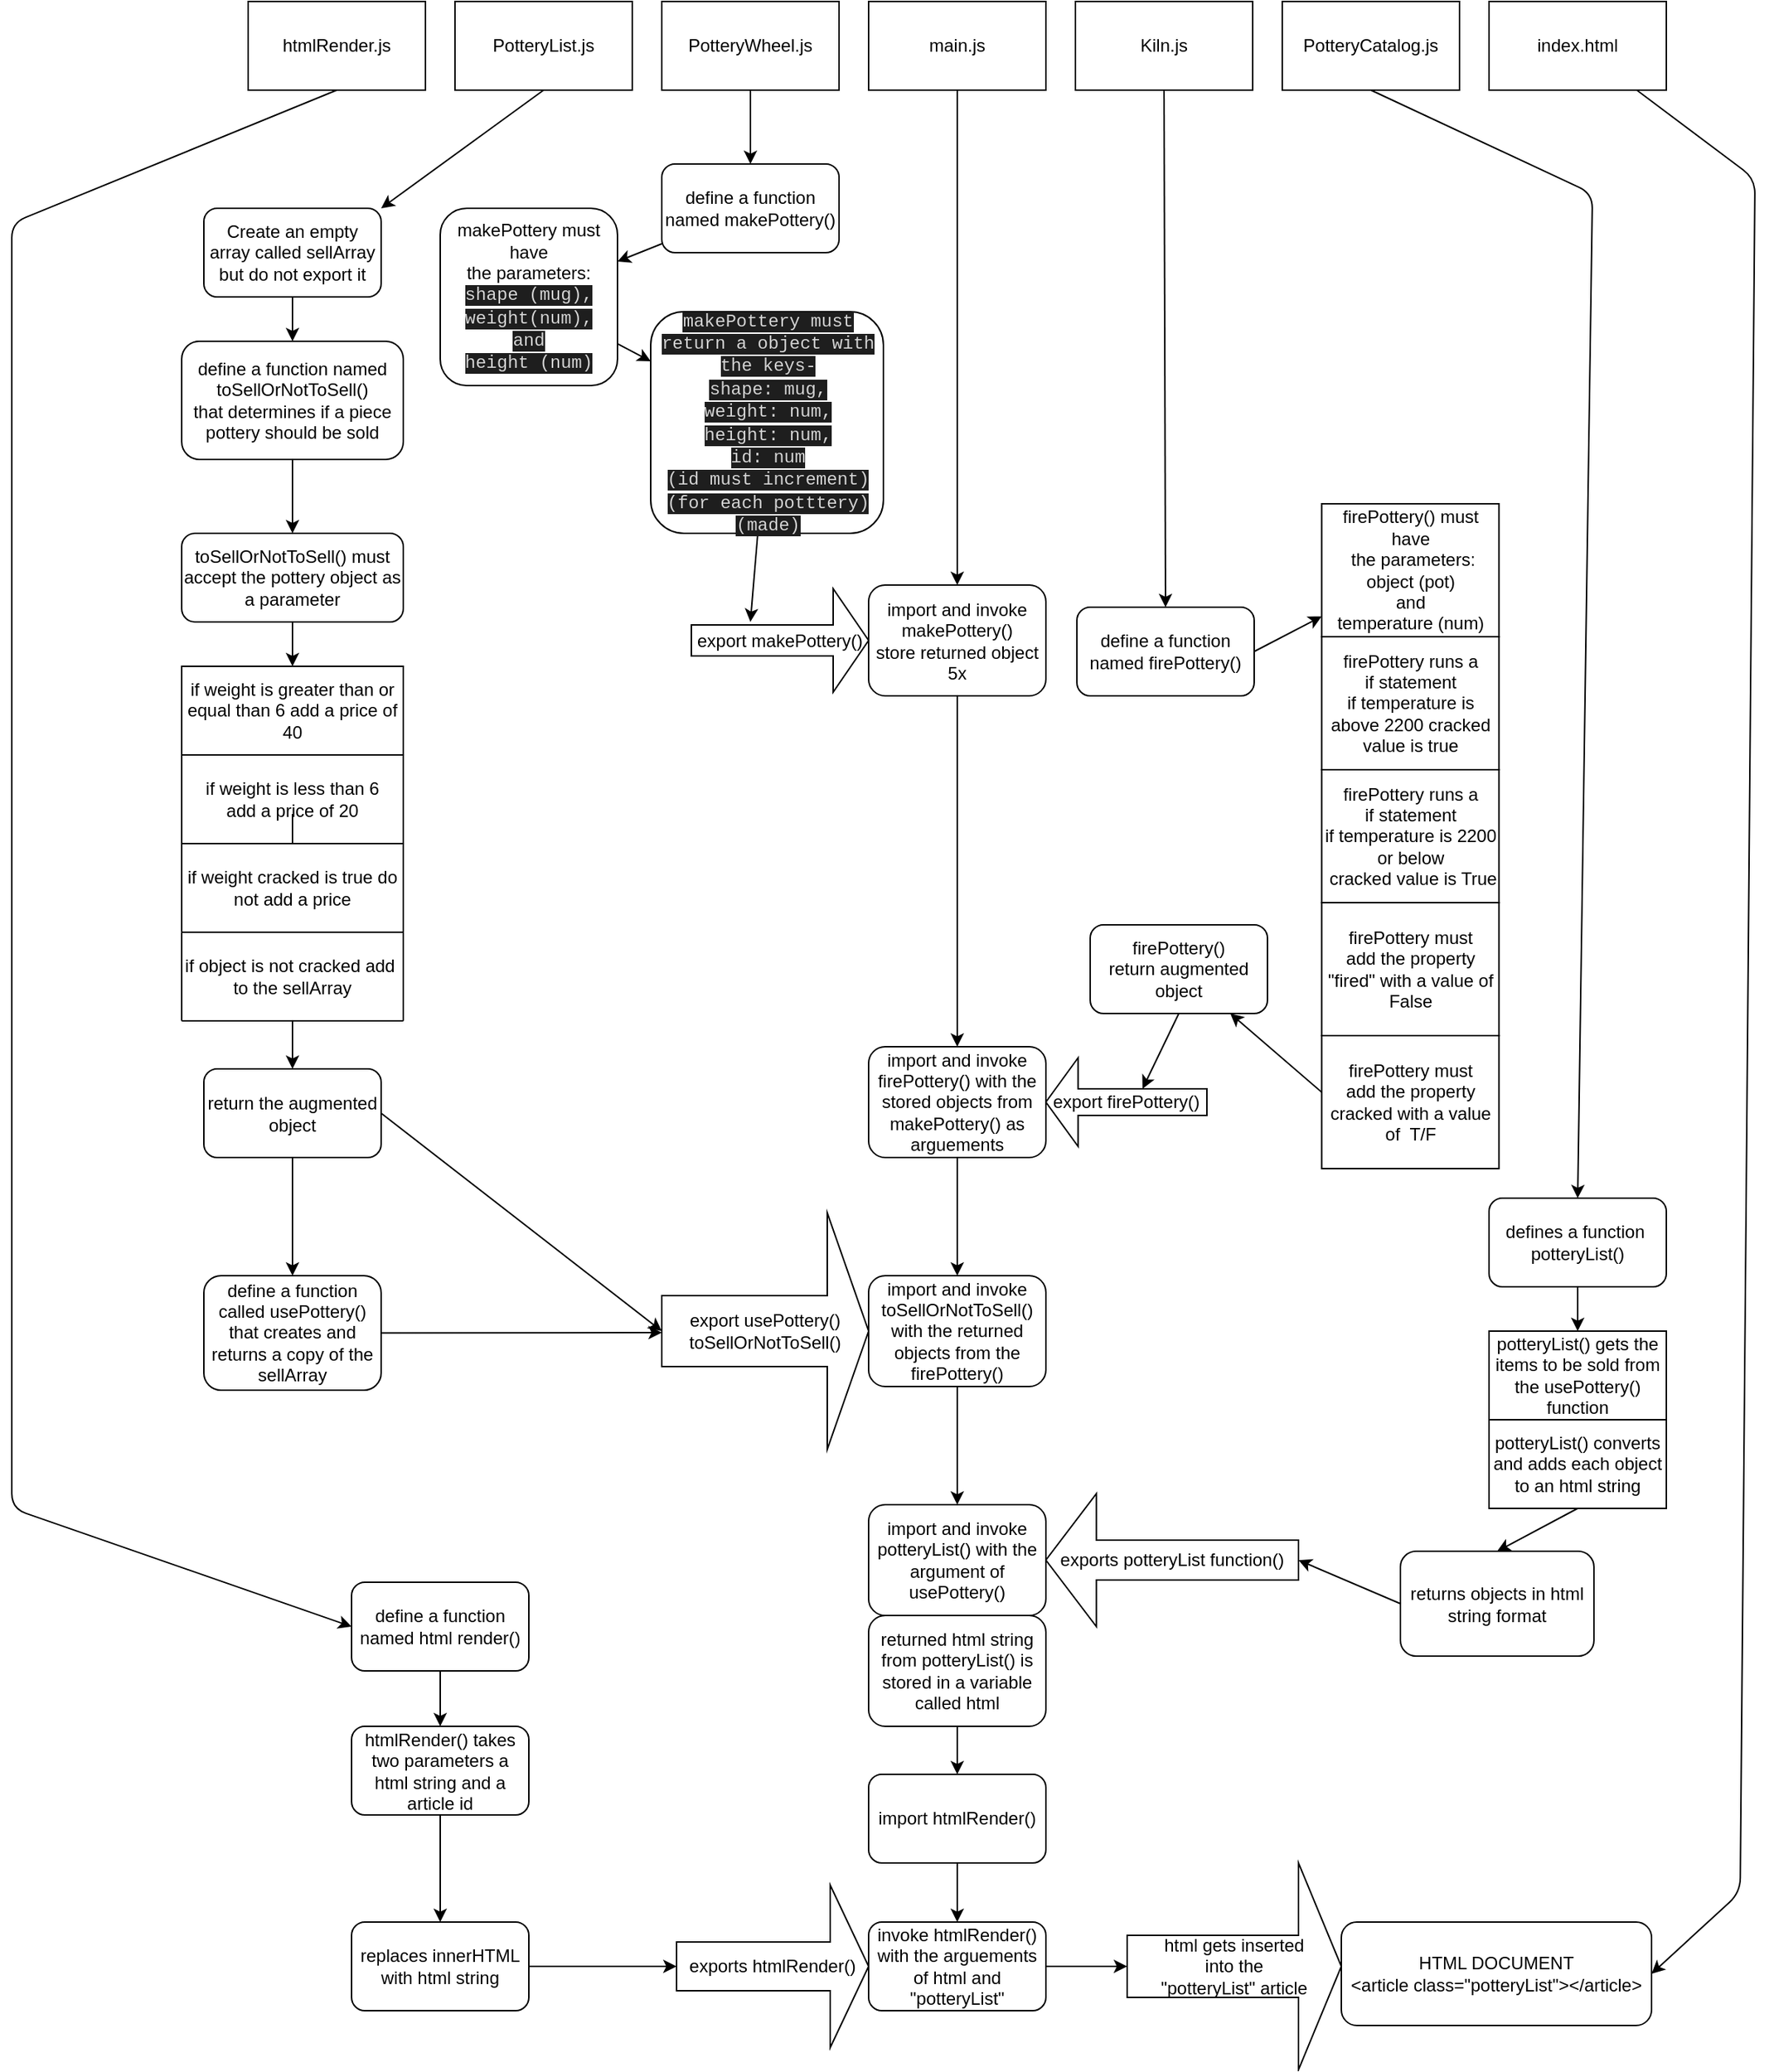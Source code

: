 <mxfile>
    <diagram id="azOb8QJdMUwyZjxxgZLK" name="Page-1">
        <mxGraphModel dx="1656" dy="307" grid="1" gridSize="10" guides="1" tooltips="1" connect="1" arrows="1" fold="1" page="1" pageScale="1" pageWidth="850" pageHeight="1100" math="0" shadow="0">
            <root>
                <mxCell id="0"/>
                <mxCell id="1" parent="0"/>
                <mxCell id="34" style="edgeStyle=none;html=1;exitX=0.5;exitY=1;exitDx=0;exitDy=0;entryX=0.5;entryY=0;entryDx=0;entryDy=0;fontSize=12;" parent="1" source="19" target="31" edge="1">
                    <mxGeometry relative="1" as="geometry"/>
                </mxCell>
                <mxCell id="19" value="PotteryWheel.js" style="rounded=0;whiteSpace=wrap;html=1;fontSize=12;" parent="1" vertex="1">
                    <mxGeometry x="10" y="10" width="120" height="60" as="geometry"/>
                </mxCell>
                <mxCell id="77" style="edgeStyle=none;html=1;exitX=0.5;exitY=1;exitDx=0;exitDy=0;fontSize=12;entryX=1;entryY=0;entryDx=0;entryDy=0;" parent="1" source="20" target="76" edge="1">
                    <mxGeometry relative="1" as="geometry">
                        <mxPoint x="-210" y="290" as="targetPoint"/>
                    </mxGeometry>
                </mxCell>
                <mxCell id="20" value="PotteryList.js" style="rounded=0;whiteSpace=wrap;html=1;fontSize=12;" parent="1" vertex="1">
                    <mxGeometry x="-130" y="10" width="120" height="60" as="geometry"/>
                </mxCell>
                <mxCell id="55" style="edgeStyle=none;html=1;exitX=0.5;exitY=1;exitDx=0;exitDy=0;entryX=0.5;entryY=0;entryDx=0;entryDy=0;fontSize=12;" parent="1" source="21" target="54" edge="1">
                    <mxGeometry relative="1" as="geometry"/>
                </mxCell>
                <mxCell id="21" value="Kiln.js" style="rounded=0;whiteSpace=wrap;html=1;fontSize=12;" parent="1" vertex="1">
                    <mxGeometry x="290" y="10" width="120" height="60" as="geometry"/>
                </mxCell>
                <mxCell id="105" style="edgeStyle=none;html=1;exitX=0.5;exitY=1;exitDx=0;exitDy=0;entryX=0.5;entryY=0;entryDx=0;entryDy=0;" parent="1" source="22" target="104" edge="1">
                    <mxGeometry relative="1" as="geometry">
                        <Array as="points">
                            <mxPoint x="640" y="140"/>
                        </Array>
                    </mxGeometry>
                </mxCell>
                <mxCell id="22" value="PotteryCatalog.js" style="rounded=0;whiteSpace=wrap;html=1;fontSize=12;" parent="1" vertex="1">
                    <mxGeometry x="430" y="10" width="120" height="60" as="geometry"/>
                </mxCell>
                <mxCell id="51" style="edgeStyle=none;html=1;entryX=0.5;entryY=0;entryDx=0;entryDy=0;fontSize=12;" parent="1" source="23" target="50" edge="1">
                    <mxGeometry relative="1" as="geometry"/>
                </mxCell>
                <mxCell id="23" value="main.js" style="rounded=0;whiteSpace=wrap;html=1;fontSize=12;" parent="1" vertex="1">
                    <mxGeometry x="150" y="10" width="120" height="60" as="geometry"/>
                </mxCell>
                <mxCell id="126" value="" style="edgeStyle=none;html=1;entryX=1;entryY=0.5;entryDx=0;entryDy=0;" parent="1" source="24" target="127" edge="1">
                    <mxGeometry relative="1" as="geometry">
                        <mxPoint x="456.71" y="1331.261" as="targetPoint"/>
                        <Array as="points">
                            <mxPoint x="750" y="130"/>
                            <mxPoint x="740" y="1290"/>
                        </Array>
                    </mxGeometry>
                </mxCell>
                <mxCell id="24" value="index.html" style="rounded=0;whiteSpace=wrap;html=1;fontSize=12;" parent="1" vertex="1">
                    <mxGeometry x="570" y="10" width="120" height="60" as="geometry"/>
                </mxCell>
                <mxCell id="33" value="" style="edgeStyle=none;html=1;fontSize=12;" parent="1" source="31" target="32" edge="1">
                    <mxGeometry relative="1" as="geometry"/>
                </mxCell>
                <mxCell id="31" value="define a function named makePottery()" style="rounded=1;whiteSpace=wrap;html=1;fontSize=12;" parent="1" vertex="1">
                    <mxGeometry x="10" y="120" width="120" height="60" as="geometry"/>
                </mxCell>
                <mxCell id="39" value="" style="edgeStyle=none;html=1;fontSize=12;" parent="1" source="32" target="38" edge="1">
                    <mxGeometry relative="1" as="geometry"/>
                </mxCell>
                <mxCell id="32" value="makePottery must have&lt;br&gt;&amp;nbsp;the parameters:&amp;nbsp;&lt;br&gt;&lt;span style=&quot;background-color: rgb(30, 30, 30); color: rgb(212, 212, 212); font-family: Menlo, Monaco, &amp;quot;Courier New&amp;quot;, monospace;&quot;&gt;shape (mug), weight(num),&lt;br&gt;and&lt;br&gt;height (num)&lt;/span&gt;&lt;span style=&quot;background-color: rgb(30, 30, 30); color: rgb(212, 212, 212); font-family: Menlo, Monaco, &amp;quot;Courier New&amp;quot;, monospace;&quot;&gt;&lt;br&gt;&lt;/span&gt;" style="whiteSpace=wrap;html=1;rounded=1;" parent="1" vertex="1">
                    <mxGeometry x="-140" y="150" width="120" height="120" as="geometry"/>
                </mxCell>
                <mxCell id="46" style="edgeStyle=none;html=1;fontSize=12;entryX=0.333;entryY=0.321;entryDx=0;entryDy=0;entryPerimeter=0;" parent="1" source="38" target="45" edge="1">
                    <mxGeometry relative="1" as="geometry"/>
                </mxCell>
                <mxCell id="38" value="&lt;span style=&quot;background-color: rgb(30, 30, 30); color: rgb(212, 212, 212); font-family: Menlo, Monaco, &amp;quot;Courier New&amp;quot;, monospace;&quot;&gt;makePottery must return a object with the keys-&lt;br&gt;&lt;/span&gt;&lt;span style=&quot;color: rgb(212, 212, 212); font-family: Menlo, Monaco, &amp;quot;Courier New&amp;quot;, monospace; background-color: rgb(30, 30, 30);&quot;&gt;shape: mug,&lt;br&gt;weight: num,&lt;/span&gt;&lt;br style=&quot;color: rgb(212, 212, 212); font-family: Menlo, Monaco, &amp;quot;Courier New&amp;quot;, monospace;&quot;&gt;&lt;span style=&quot;color: rgb(212, 212, 212); font-family: Menlo, Monaco, &amp;quot;Courier New&amp;quot;, monospace; background-color: rgb(30, 30, 30);&quot;&gt;height: num,&lt;br&gt;&lt;/span&gt;&lt;span style=&quot;background-color: rgb(30, 30, 30); color: rgb(212, 212, 212); font-family: Menlo, Monaco, &amp;quot;Courier New&amp;quot;, monospace;&quot;&gt;id: num&lt;br&gt;&lt;/span&gt;&lt;span style=&quot;background-color: rgb(30, 30, 30); color: rgb(212, 212, 212); font-family: Menlo, Monaco, &amp;quot;Courier New&amp;quot;, monospace;&quot;&gt;(id must increment) (for each potttery) (made)&lt;br&gt;&lt;/span&gt;" style="whiteSpace=wrap;html=1;rounded=1;" parent="1" vertex="1">
                    <mxGeometry x="2.5" y="220" width="157.5" height="150" as="geometry"/>
                </mxCell>
                <mxCell id="45" value="export makePottery()" style="shape=singleArrow;whiteSpace=wrap;html=1;fontSize=12;" parent="1" vertex="1">
                    <mxGeometry x="30" y="407.5" width="120" height="70" as="geometry"/>
                </mxCell>
                <mxCell id="75" value="" style="edgeStyle=none;html=1;fontSize=12;" parent="1" source="50" target="74" edge="1">
                    <mxGeometry relative="1" as="geometry"/>
                </mxCell>
                <mxCell id="50" value="import and invoke makePottery()&lt;br&gt;store returned object 5x" style="rounded=1;whiteSpace=wrap;html=1;fontSize=12;" parent="1" vertex="1">
                    <mxGeometry x="150" y="405" width="120" height="75" as="geometry"/>
                </mxCell>
                <mxCell id="57" value="" style="edgeStyle=none;html=1;fontSize=12;exitX=1;exitY=0.5;exitDx=0;exitDy=0;" parent="1" source="54" target="56" edge="1">
                    <mxGeometry relative="1" as="geometry">
                        <mxPoint x="430.004" y="340" as="sourcePoint"/>
                    </mxGeometry>
                </mxCell>
                <mxCell id="54" value="define a function named firePottery()" style="rounded=1;whiteSpace=wrap;html=1;fontSize=12;" parent="1" vertex="1">
                    <mxGeometry x="291" y="420" width="120" height="60" as="geometry"/>
                </mxCell>
                <mxCell id="61" value="" style="edgeStyle=none;html=1;fontSize=12;" parent="1" source="56" target="60" edge="1">
                    <mxGeometry relative="1" as="geometry"/>
                </mxCell>
                <mxCell id="56" value="firePottery() must&lt;br&gt;have&lt;br&gt;&amp;nbsp;the parameters:&lt;br&gt;object (pot)&lt;br&gt;and&lt;br&gt;temperature (num)" style="rounded=1;whiteSpace=wrap;html=1;fontSize=12;arcSize=0;" parent="1" vertex="1">
                    <mxGeometry x="456.71" y="350" width="120" height="90" as="geometry"/>
                </mxCell>
                <mxCell id="63" value="" style="edgeStyle=none;html=1;fontSize=12;exitX=0.5;exitY=1;exitDx=0;exitDy=0;" parent="1" source="67" target="62" edge="1">
                    <mxGeometry relative="1" as="geometry">
                        <mxPoint x="516.71" y="640" as="sourcePoint"/>
                    </mxGeometry>
                </mxCell>
                <mxCell id="68" value="" style="edgeStyle=none;html=1;fontSize=12;" parent="1" source="60" target="67" edge="1">
                    <mxGeometry relative="1" as="geometry"/>
                </mxCell>
                <mxCell id="60" value="firePottery runs a&lt;br&gt;if statement&lt;br&gt;if temperature is above 2200 cracked value is true" style="rounded=1;whiteSpace=wrap;html=1;fontSize=12;arcSize=0;" parent="1" vertex="1">
                    <mxGeometry x="456.71" y="440" width="120" height="90" as="geometry"/>
                </mxCell>
                <mxCell id="65" value="" style="edgeStyle=none;html=1;fontSize=12;" parent="1" source="62" target="64" edge="1">
                    <mxGeometry relative="1" as="geometry"/>
                </mxCell>
                <mxCell id="62" value="firePottery must&lt;br&gt;add the property&lt;br&gt;&quot;fired&quot; with a value of&lt;br&gt;False" style="rounded=1;whiteSpace=wrap;html=1;fontSize=12;arcSize=0;" parent="1" vertex="1">
                    <mxGeometry x="456.71" y="620" width="120" height="90" as="geometry"/>
                </mxCell>
                <mxCell id="70" style="edgeStyle=none;html=1;exitX=0.5;exitY=1;exitDx=0;exitDy=0;fontSize=12;" parent="1" source="64" target="69" edge="1">
                    <mxGeometry relative="1" as="geometry"/>
                </mxCell>
                <mxCell id="64" value="firePottery must&lt;br&gt;add the property&lt;br&gt;cracked with a value of&amp;nbsp; T/F" style="rounded=1;whiteSpace=wrap;html=1;fontSize=12;arcSize=0;" parent="1" vertex="1">
                    <mxGeometry x="456.71" y="710" width="120" height="90" as="geometry"/>
                </mxCell>
                <mxCell id="67" value="firePottery runs a&lt;br&gt;if statement&lt;br&gt;if temperature is 2200&lt;br&gt;or below&lt;br&gt;&amp;nbsp;cracked value is True" style="rounded=1;whiteSpace=wrap;html=1;fontSize=12;arcSize=0;" parent="1" vertex="1">
                    <mxGeometry x="456.71" y="530" width="120" height="90" as="geometry"/>
                </mxCell>
                <mxCell id="73" style="edgeStyle=none;html=1;exitX=0.5;exitY=1;exitDx=0;exitDy=0;entryX=0;entryY=0;entryDx=43.6;entryDy=39;entryPerimeter=0;fontSize=12;" parent="1" source="69" target="72" edge="1">
                    <mxGeometry relative="1" as="geometry"/>
                </mxCell>
                <mxCell id="69" value="firePottery()&lt;br&gt;return augmented object" style="rounded=1;whiteSpace=wrap;html=1;fontSize=12;" parent="1" vertex="1">
                    <mxGeometry x="300" y="635" width="120" height="60" as="geometry"/>
                </mxCell>
                <mxCell id="72" value="export firePottery()" style="shape=singleArrow;direction=west;whiteSpace=wrap;html=1;fontSize=12;" parent="1" vertex="1">
                    <mxGeometry x="270" y="725" width="109" height="60" as="geometry"/>
                </mxCell>
                <mxCell id="101" value="" style="edgeStyle=none;html=1;fontSize=12;" parent="1" source="74" target="100" edge="1">
                    <mxGeometry relative="1" as="geometry"/>
                </mxCell>
                <mxCell id="74" value="import and invoke firePottery() with the stored objects from makePottery() as arguements" style="rounded=1;whiteSpace=wrap;html=1;fontSize=12;" parent="1" vertex="1">
                    <mxGeometry x="150" y="717.5" width="120" height="75" as="geometry"/>
                </mxCell>
                <mxCell id="80" value="" style="edgeStyle=none;html=1;fontSize=12;" parent="1" source="76" target="79" edge="1">
                    <mxGeometry relative="1" as="geometry"/>
                </mxCell>
                <mxCell id="76" value="Create an empty array called sellArray but do not export it" style="rounded=1;whiteSpace=wrap;html=1;fontSize=12;" parent="1" vertex="1">
                    <mxGeometry x="-300" y="150" width="120" height="60" as="geometry"/>
                </mxCell>
                <mxCell id="82" value="" style="edgeStyle=none;html=1;fontSize=12;" parent="1" source="79" target="81" edge="1">
                    <mxGeometry relative="1" as="geometry"/>
                </mxCell>
                <mxCell id="79" value="define a function named toSellOrNotToSell()&lt;br&gt;that determines if a piece pottery should be sold" style="rounded=1;whiteSpace=wrap;html=1;fontSize=12;" parent="1" vertex="1">
                    <mxGeometry x="-315" y="240" width="150" height="80" as="geometry"/>
                </mxCell>
                <mxCell id="84" value="" style="edgeStyle=none;html=1;fontSize=12;" parent="1" source="81" target="83" edge="1">
                    <mxGeometry relative="1" as="geometry"/>
                </mxCell>
                <mxCell id="81" value="toSellOrNotToSell() must accept the pottery object as a parameter" style="rounded=1;whiteSpace=wrap;html=1;fontSize=12;" parent="1" vertex="1">
                    <mxGeometry x="-315" y="370" width="150" height="60" as="geometry"/>
                </mxCell>
                <mxCell id="86" value="" style="edgeStyle=none;html=1;fontSize=12;" parent="1" source="83" target="85" edge="1">
                    <mxGeometry relative="1" as="geometry"/>
                </mxCell>
                <mxCell id="83" value="if weight is greater than or equal than 6 add a price of 40" style="rounded=1;whiteSpace=wrap;html=1;fontSize=12;arcSize=0;" parent="1" vertex="1">
                    <mxGeometry x="-315" y="460" width="150" height="60" as="geometry"/>
                </mxCell>
                <mxCell id="88" value="" style="edgeStyle=none;html=1;fontSize=12;" parent="1" source="85" target="87" edge="1">
                    <mxGeometry relative="1" as="geometry"/>
                </mxCell>
                <mxCell id="85" value="if weight is less than 6&lt;br&gt;add a price of 20" style="rounded=1;whiteSpace=wrap;html=1;fontSize=12;arcSize=0;" parent="1" vertex="1">
                    <mxGeometry x="-315" y="520" width="150" height="60" as="geometry"/>
                </mxCell>
                <mxCell id="90" value="" style="edgeStyle=none;html=1;fontSize=12;" parent="1" target="89" edge="1">
                    <mxGeometry relative="1" as="geometry">
                        <mxPoint x="-240" y="560.0" as="sourcePoint"/>
                    </mxGeometry>
                </mxCell>
                <mxCell id="87" value="if weight cracked is true do not add a price" style="rounded=1;whiteSpace=wrap;html=1;fontSize=12;arcSize=1;" parent="1" vertex="1">
                    <mxGeometry x="-315" y="580" width="150" height="60" as="geometry"/>
                </mxCell>
                <mxCell id="93" style="edgeStyle=none;html=1;exitX=0.5;exitY=1;exitDx=0;exitDy=0;fontSize=12;" parent="1" source="89" target="92" edge="1">
                    <mxGeometry relative="1" as="geometry"/>
                </mxCell>
                <mxCell id="89" value="if object is not cracked add&amp;nbsp;&lt;br&gt;to the sellArray" style="rounded=1;whiteSpace=wrap;html=1;fontSize=12;arcSize=1;" parent="1" vertex="1">
                    <mxGeometry x="-315" y="640" width="150" height="60" as="geometry"/>
                </mxCell>
                <mxCell id="97" value="" style="edgeStyle=none;html=1;fontSize=12;" parent="1" source="92" target="96" edge="1">
                    <mxGeometry relative="1" as="geometry"/>
                </mxCell>
                <mxCell id="102" style="edgeStyle=none;html=1;exitX=1;exitY=0.5;exitDx=0;exitDy=0;entryX=0;entryY=0.5;entryDx=0;entryDy=0;entryPerimeter=0;fontSize=12;" parent="1" source="92" target="98" edge="1">
                    <mxGeometry relative="1" as="geometry"/>
                </mxCell>
                <mxCell id="92" value="return the augmented object" style="rounded=1;whiteSpace=wrap;html=1;fontSize=12;" parent="1" vertex="1">
                    <mxGeometry x="-300" y="732.5" width="120" height="60" as="geometry"/>
                </mxCell>
                <mxCell id="103" style="edgeStyle=none;html=1;exitX=1;exitY=0.5;exitDx=0;exitDy=0;fontSize=12;" parent="1" source="96" edge="1">
                    <mxGeometry relative="1" as="geometry">
                        <mxPoint x="10" y="911" as="targetPoint"/>
                    </mxGeometry>
                </mxCell>
                <mxCell id="96" value="define a function called usePottery() that creates and returns a copy of the sellArray" style="whiteSpace=wrap;html=1;rounded=1;" parent="1" vertex="1">
                    <mxGeometry x="-300" y="872.5" width="120" height="77.5" as="geometry"/>
                </mxCell>
                <mxCell id="98" value="export usePottery()&lt;br&gt;toSellOrNotToSell()" style="shape=singleArrow;whiteSpace=wrap;html=1;fontSize=12;" parent="1" vertex="1">
                    <mxGeometry x="10" y="830" width="140" height="160" as="geometry"/>
                </mxCell>
                <mxCell id="118" value="" style="edgeStyle=none;html=1;" parent="1" source="100" target="117" edge="1">
                    <mxGeometry relative="1" as="geometry"/>
                </mxCell>
                <mxCell id="100" value="import and invoke&lt;br&gt;toSellOrNotToSell()&lt;br&gt;with the returned objects from the firePottery()" style="rounded=1;whiteSpace=wrap;html=1;fontSize=12;" parent="1" vertex="1">
                    <mxGeometry x="150" y="872.5" width="120" height="75" as="geometry"/>
                </mxCell>
                <mxCell id="108" value="" style="edgeStyle=none;html=1;" parent="1" source="104" target="107" edge="1">
                    <mxGeometry relative="1" as="geometry"/>
                </mxCell>
                <mxCell id="104" value="defines a function&amp;nbsp;&lt;br&gt;potteryList()" style="rounded=1;whiteSpace=wrap;html=1;" parent="1" vertex="1">
                    <mxGeometry x="570" y="820" width="120" height="60" as="geometry"/>
                </mxCell>
                <mxCell id="111" value="" style="edgeStyle=none;html=1;" parent="1" source="107" target="110" edge="1">
                    <mxGeometry relative="1" as="geometry"/>
                </mxCell>
                <mxCell id="107" value="potteryList() gets the items to be sold from the usePottery() function" style="rounded=1;whiteSpace=wrap;html=1;arcSize=0;" parent="1" vertex="1">
                    <mxGeometry x="570" y="910" width="120" height="60" as="geometry"/>
                </mxCell>
                <mxCell id="113" style="edgeStyle=none;html=1;exitX=0.5;exitY=1;exitDx=0;exitDy=0;entryX=0.5;entryY=0;entryDx=0;entryDy=0;" parent="1" source="110" target="112" edge="1">
                    <mxGeometry relative="1" as="geometry"/>
                </mxCell>
                <mxCell id="110" value="potteryList() converts and adds each object to an html string" style="whiteSpace=wrap;html=1;rounded=1;arcSize=0;" parent="1" vertex="1">
                    <mxGeometry x="570" y="970" width="120" height="60" as="geometry"/>
                </mxCell>
                <mxCell id="116" style="edgeStyle=none;html=1;exitX=0;exitY=0.5;exitDx=0;exitDy=0;entryX=0;entryY=0.5;entryDx=0;entryDy=0;entryPerimeter=0;" parent="1" source="112" target="115" edge="1">
                    <mxGeometry relative="1" as="geometry"/>
                </mxCell>
                <mxCell id="112" value="returns objects in html string format" style="rounded=1;whiteSpace=wrap;html=1;" parent="1" vertex="1">
                    <mxGeometry x="510" y="1059" width="131" height="71" as="geometry"/>
                </mxCell>
                <mxCell id="115" value="exports potteryList function()" style="shape=singleArrow;direction=west;whiteSpace=wrap;html=1;" parent="1" vertex="1">
                    <mxGeometry x="270" y="1020" width="171" height="90" as="geometry"/>
                </mxCell>
                <mxCell id="120" value="" style="edgeStyle=none;html=1;" parent="1" source="117" target="119" edge="1">
                    <mxGeometry relative="1" as="geometry"/>
                </mxCell>
                <mxCell id="117" value="import and invoke&lt;br&gt;potteryList() with the argument of usePottery()" style="rounded=1;whiteSpace=wrap;html=1;fontSize=12;" parent="1" vertex="1">
                    <mxGeometry x="150" y="1027.5" width="120" height="75" as="geometry"/>
                </mxCell>
                <mxCell id="122" value="" style="edgeStyle=none;html=1;" parent="1" source="119" target="121" edge="1">
                    <mxGeometry relative="1" as="geometry"/>
                </mxCell>
                <mxCell id="119" value="returned html string from potteryList() is stored in a variable called html" style="rounded=1;whiteSpace=wrap;html=1;fontSize=12;" parent="1" vertex="1">
                    <mxGeometry x="150" y="1102.5" width="120" height="75" as="geometry"/>
                </mxCell>
                <mxCell id="124" value="" style="edgeStyle=none;html=1;" parent="1" source="121" target="123" edge="1">
                    <mxGeometry relative="1" as="geometry"/>
                </mxCell>
                <mxCell id="121" value="import htmlRender()" style="whiteSpace=wrap;html=1;rounded=1;" parent="1" vertex="1">
                    <mxGeometry x="150" y="1210" width="120" height="60" as="geometry"/>
                </mxCell>
                <mxCell id="133" style="edgeStyle=none;html=1;exitX=1;exitY=0.5;exitDx=0;exitDy=0;entryX=0;entryY=0.5;entryDx=0;entryDy=0;entryPerimeter=0;" parent="1" source="123" target="132" edge="1">
                    <mxGeometry relative="1" as="geometry"/>
                </mxCell>
                <mxCell id="123" value="invoke htmlRender()&lt;br&gt;with the arguements of html and &quot;potteryList&quot;" style="whiteSpace=wrap;html=1;rounded=1;" parent="1" vertex="1">
                    <mxGeometry x="150" y="1310" width="120" height="60" as="geometry"/>
                </mxCell>
                <mxCell id="127" value="HTML DOCUMENT&lt;br&gt;&amp;lt;article class=&quot;potteryList&quot;&amp;gt;&amp;lt;/article&amp;gt;" style="rounded=1;whiteSpace=wrap;html=1;" parent="1" vertex="1">
                    <mxGeometry x="470" y="1310" width="210" height="70" as="geometry"/>
                </mxCell>
                <mxCell id="132" value="html gets inserted&lt;br&gt;into the&lt;br&gt;&quot;potteryList&quot; article" style="shape=singleArrow;whiteSpace=wrap;html=1;" parent="1" vertex="1">
                    <mxGeometry x="325" y="1270" width="145" height="140" as="geometry"/>
                </mxCell>
                <mxCell id="136" style="edgeStyle=none;html=1;exitX=0.5;exitY=1;exitDx=0;exitDy=0;entryX=0;entryY=0.5;entryDx=0;entryDy=0;" parent="1" source="134" target="137" edge="1">
                    <mxGeometry relative="1" as="geometry">
                        <mxPoint x="-210" y="1110" as="targetPoint"/>
                        <Array as="points">
                            <mxPoint x="-430" y="160"/>
                            <mxPoint x="-430" y="1030"/>
                        </Array>
                    </mxGeometry>
                </mxCell>
                <mxCell id="134" value="htmlRender.js" style="rounded=0;whiteSpace=wrap;html=1;" parent="1" vertex="1">
                    <mxGeometry x="-270" y="10" width="120" height="60" as="geometry"/>
                </mxCell>
                <mxCell id="139" value="" style="edgeStyle=none;html=1;" parent="1" source="137" target="138" edge="1">
                    <mxGeometry relative="1" as="geometry"/>
                </mxCell>
                <mxCell id="137" value="define a function named html render()" style="rounded=1;whiteSpace=wrap;html=1;" parent="1" vertex="1">
                    <mxGeometry x="-200" y="1080" width="120" height="60" as="geometry"/>
                </mxCell>
                <mxCell id="141" value="" style="edgeStyle=none;html=1;" parent="1" source="138" target="140" edge="1">
                    <mxGeometry relative="1" as="geometry"/>
                </mxCell>
                <mxCell id="138" value="htmlRender() takes two parameters a html string and a article id" style="whiteSpace=wrap;html=1;rounded=1;" parent="1" vertex="1">
                    <mxGeometry x="-200" y="1177.5" width="120" height="60" as="geometry"/>
                </mxCell>
                <mxCell id="143" style="edgeStyle=none;html=1;exitX=1;exitY=0.5;exitDx=0;exitDy=0;entryX=0;entryY=0.5;entryDx=0;entryDy=0;entryPerimeter=0;" parent="1" source="140" target="142" edge="1">
                    <mxGeometry relative="1" as="geometry"/>
                </mxCell>
                <mxCell id="140" value="replaces innerHTML with html string" style="whiteSpace=wrap;html=1;rounded=1;" parent="1" vertex="1">
                    <mxGeometry x="-200" y="1310" width="120" height="60" as="geometry"/>
                </mxCell>
                <mxCell id="142" value="exports htmlRender()" style="shape=singleArrow;whiteSpace=wrap;html=1;" parent="1" vertex="1">
                    <mxGeometry x="20" y="1285" width="130" height="110" as="geometry"/>
                </mxCell>
            </root>
        </mxGraphModel>
    </diagram>
</mxfile>